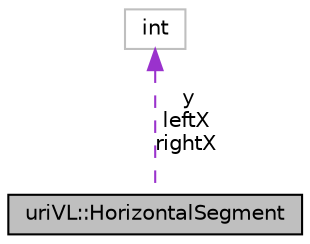 digraph "uriVL::HorizontalSegment"
{
  edge [fontname="Helvetica",fontsize="10",labelfontname="Helvetica",labelfontsize="10"];
  node [fontname="Helvetica",fontsize="10",shape=record];
  Node1 [label="uriVL::HorizontalSegment",height=0.2,width=0.4,color="black", fillcolor="grey75", style="filled", fontcolor="black"];
  Node2 -> Node1 [dir="back",color="darkorchid3",fontsize="10",style="dashed",label=" y\nleftX\nrightX" ,fontname="Helvetica"];
  Node2 [label="int",height=0.2,width=0.4,color="grey75", fillcolor="white", style="filled"];
}
